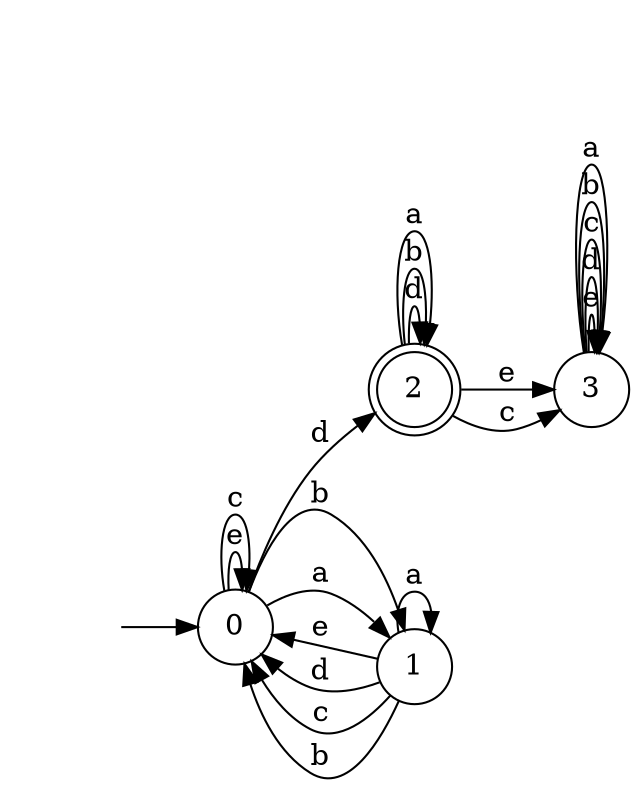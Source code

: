 digraph {
  rankdir=LR;
  0 [label="0", shape = circle];
  0 -> 0 [label="e"];
  0 -> 2 [label="d"];
  0 -> 0 [label="c"];
  0 -> 1 [label="b"];
  0 -> 1 [label="a"];
  1 [label="1", shape = circle];
  1 -> 0 [label="e"];
  1 -> 0 [label="d"];
  1 -> 0 [label="c"];
  1 -> 0 [label="b"];
  1 -> 1 [label="a"];
  2 [label="2", shape = doublecircle];
  2 -> 3 [label="e"];
  2 -> 2 [label="d"];
  2 -> 3 [label="c"];
  2 -> 2 [label="b"];
  2 -> 2 [label="a"];
  3 [label="3", shape = circle];
  3 -> 3 [label="e"];
  3 -> 3 [label="d"];
  3 -> 3 [label="c"];
  3 -> 3 [label="b"];
  3 -> 3 [label="a"];
  4 [label="", shape = plaintext];
  4 -> 0 [label=""];
}

